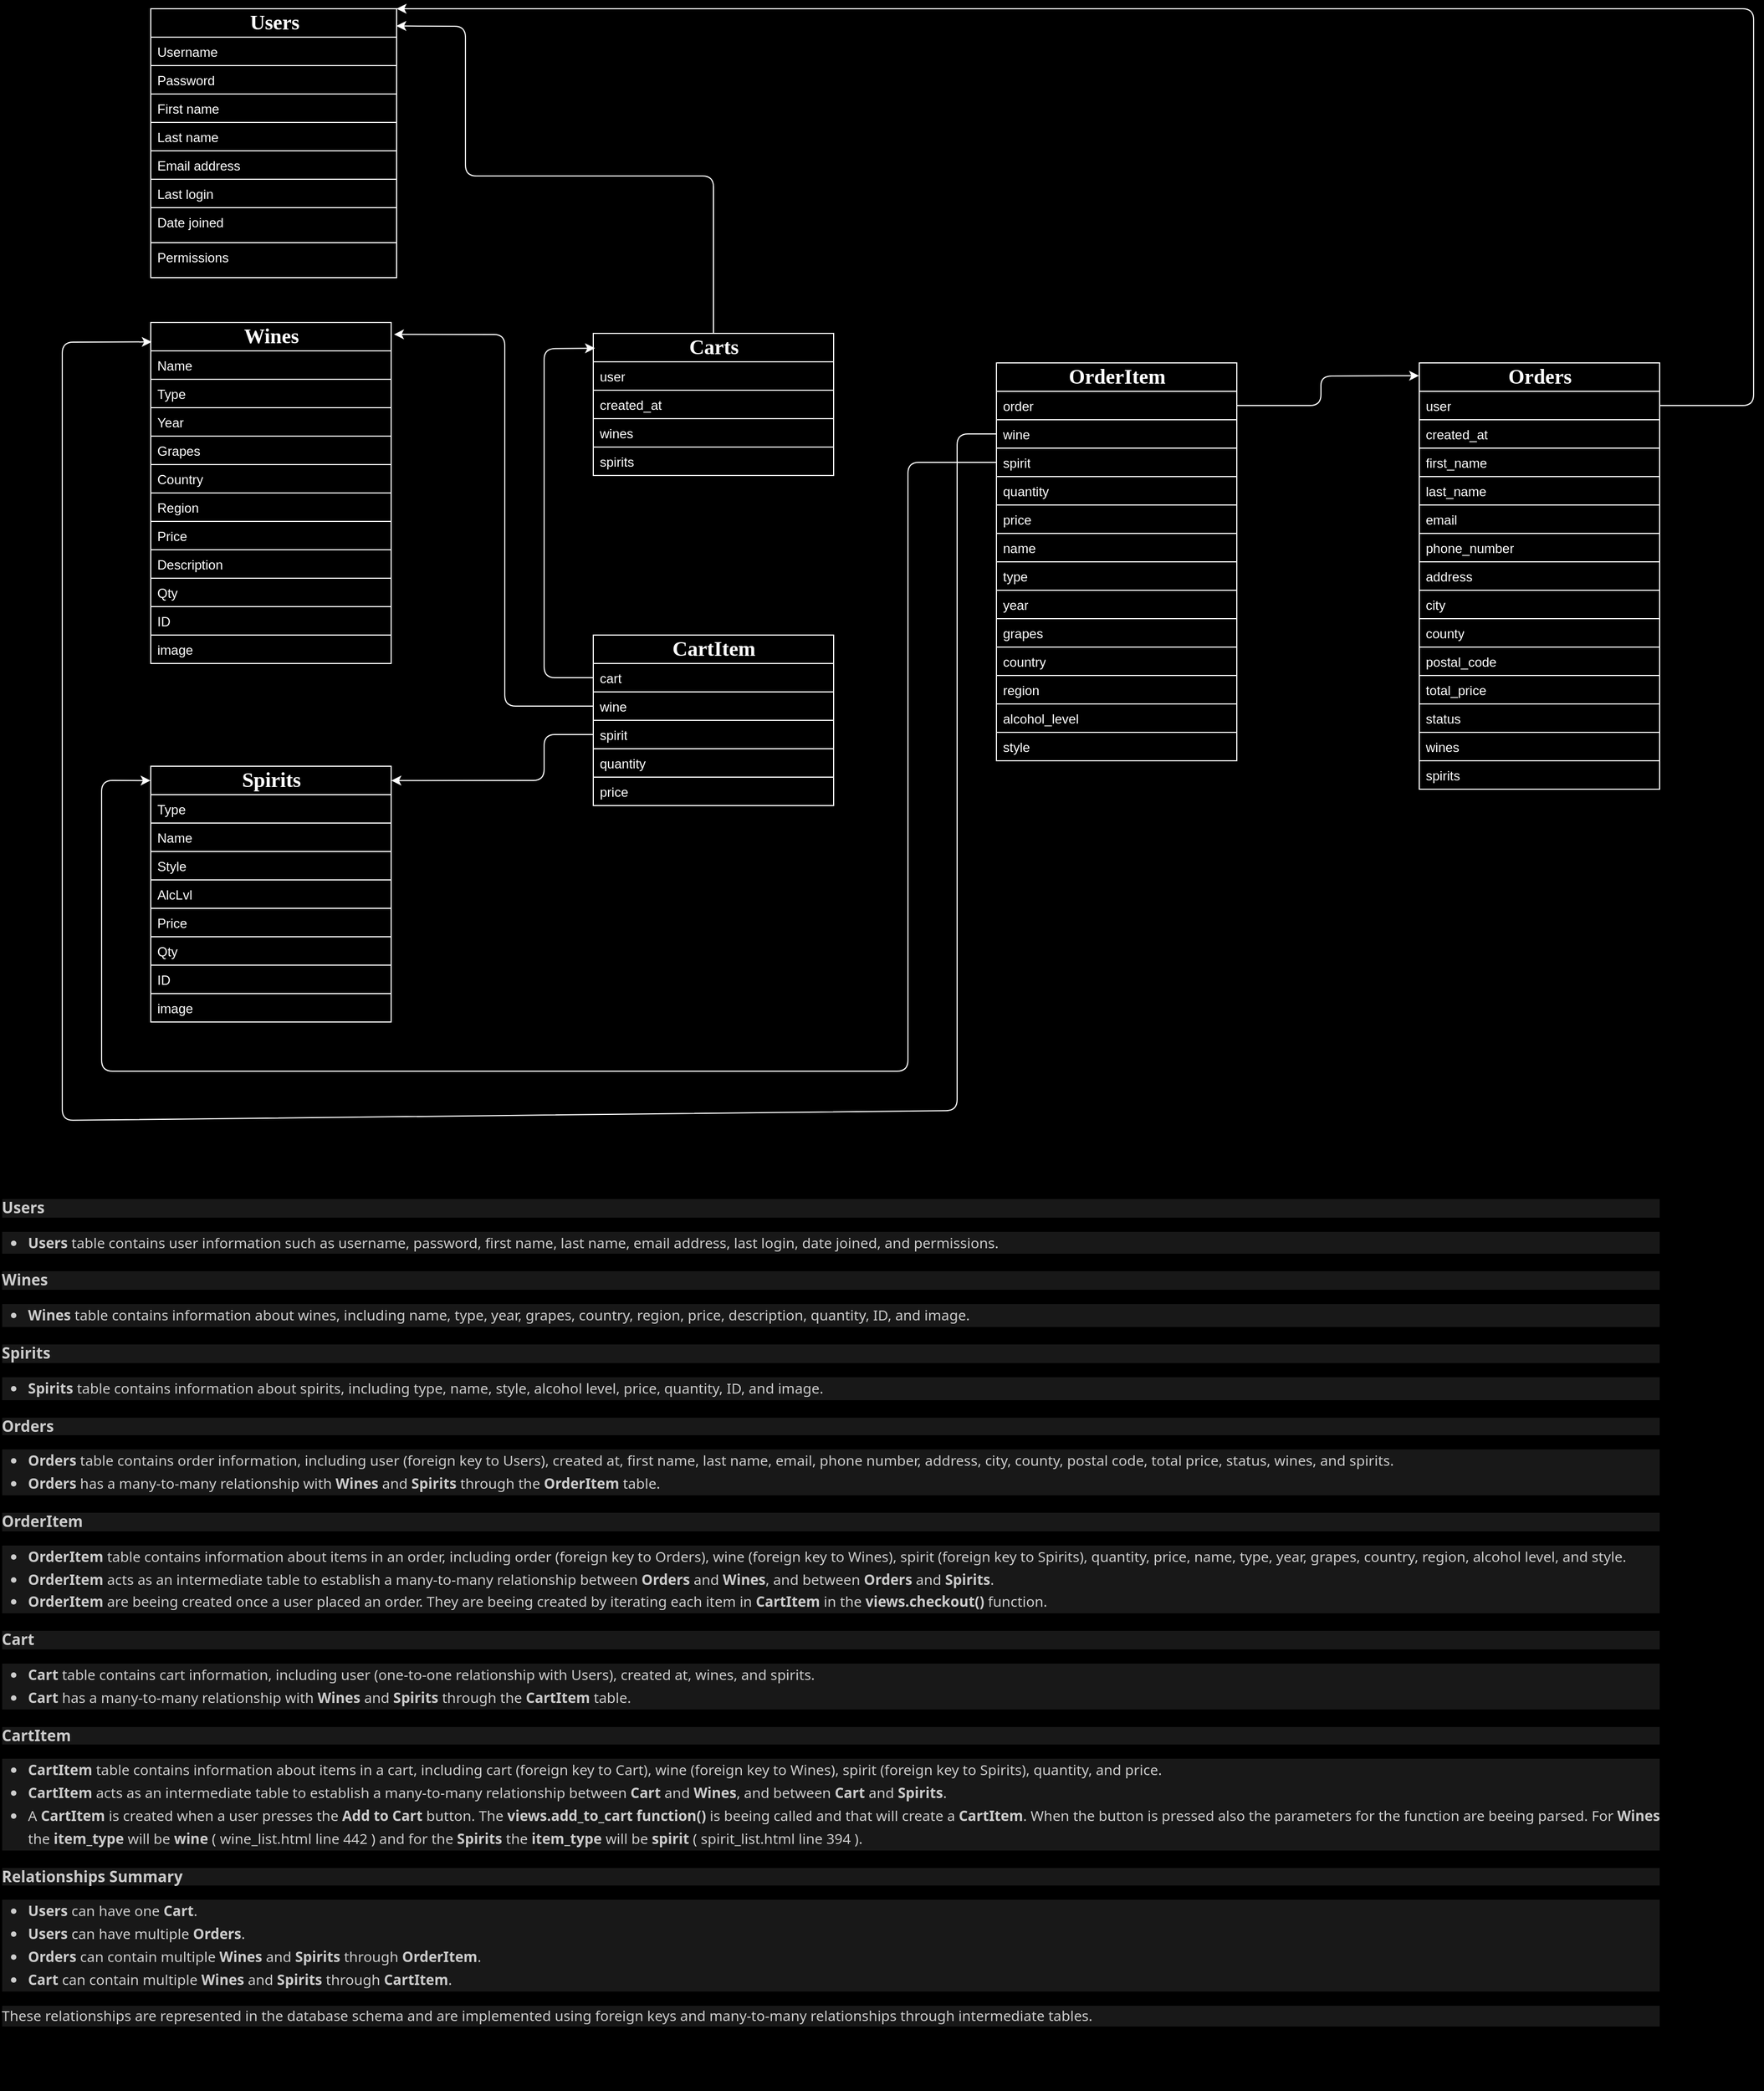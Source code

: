 <mxfile>
    <diagram id="Ud3OmAQ9vGdd_xStFBlP" name="Page-1">
        <mxGraphModel dx="2684" dy="4569" grid="1" gridSize="9" guides="1" tooltips="1" connect="1" arrows="1" fold="1" page="1" pageScale="1" pageWidth="2339" pageHeight="3300" background="#000000" math="0" shadow="0">
            <root>
                <mxCell id="0"/>
                <mxCell id="1" parent="0"/>
                <mxCell id="139" value="Users" style="swimlane;fontStyle=1;childLayout=stackLayout;horizontal=1;startSize=26;fillColor=none;horizontalStack=0;resizeParent=1;resizeParentMax=0;resizeLast=0;collapsible=1;marginBottom=0;html=1;rounded=0;shadow=0;glass=0;swimlaneLine=1;strokeColor=#FFFFFF;fontSize=19;verticalAlign=middle;fontFamily=Times New Roman;fontColor=#FFFFFF;labelBackgroundColor=none;labelBorderColor=none;" parent="1" vertex="1">
                    <mxGeometry x="117" y="-3204" width="225" height="246" as="geometry"/>
                </mxCell>
                <mxCell id="140" value="Username&lt;br&gt;" style="text;strokeColor=#FFFFFF;fillColor=none;align=left;verticalAlign=top;spacingLeft=4;spacingRight=4;overflow=hidden;rotatable=0;points=[[0,0.5],[1,0.5]];portConstraint=eastwest;whiteSpace=wrap;html=1;fontColor=#FFFFFF;" parent="139" vertex="1">
                    <mxGeometry y="26" width="225" height="26" as="geometry"/>
                </mxCell>
                <mxCell id="143" value="Password&lt;br&gt;" style="text;strokeColor=#FFFFFF;fillColor=none;align=left;verticalAlign=top;spacingLeft=4;spacingRight=4;overflow=hidden;rotatable=0;points=[[0,0.5],[1,0.5]];portConstraint=eastwest;whiteSpace=wrap;html=1;fontColor=#FFFFFF;" parent="139" vertex="1">
                    <mxGeometry y="52" width="225" height="26" as="geometry"/>
                </mxCell>
                <mxCell id="141" value="First name" style="text;strokeColor=#FFFFFF;fillColor=none;align=left;verticalAlign=top;spacingLeft=4;spacingRight=4;overflow=hidden;rotatable=0;points=[[0,0.5],[1,0.5]];portConstraint=eastwest;whiteSpace=wrap;html=1;fontColor=#FFFFFF;" parent="139" vertex="1">
                    <mxGeometry y="78" width="225" height="26" as="geometry"/>
                </mxCell>
                <mxCell id="179" value="Last name&lt;br&gt;" style="text;strokeColor=#FFFFFF;fillColor=none;align=left;verticalAlign=top;spacingLeft=4;spacingRight=4;overflow=hidden;rotatable=0;points=[[0,0.5],[1,0.5]];portConstraint=eastwest;whiteSpace=wrap;html=1;fontColor=#FFFFFF;" parent="139" vertex="1">
                    <mxGeometry y="104" width="225" height="26" as="geometry"/>
                </mxCell>
                <mxCell id="180" value="Email address" style="text;strokeColor=#FFFFFF;fillColor=none;align=left;verticalAlign=top;spacingLeft=4;spacingRight=4;overflow=hidden;rotatable=0;points=[[0,0.5],[1,0.5]];portConstraint=eastwest;whiteSpace=wrap;html=1;fontColor=#FFFFFF;" parent="139" vertex="1">
                    <mxGeometry y="130" width="225" height="26" as="geometry"/>
                </mxCell>
                <mxCell id="178" value="Last login" style="text;strokeColor=#FFFFFF;fillColor=none;align=left;verticalAlign=top;spacingLeft=4;spacingRight=4;overflow=hidden;rotatable=0;points=[[0,0.5],[1,0.5]];portConstraint=eastwest;whiteSpace=wrap;html=1;fontColor=#FFFFFF;" parent="139" vertex="1">
                    <mxGeometry y="156" width="225" height="26" as="geometry"/>
                </mxCell>
                <mxCell id="142" value="Date joined" style="text;strokeColor=#FFFFFF;fillColor=none;align=left;verticalAlign=top;spacingLeft=4;spacingRight=4;overflow=hidden;rotatable=0;points=[[0,0.5],[1,0.5]];portConstraint=eastwest;whiteSpace=wrap;html=1;fontColor=#FFFFFF;" parent="139" vertex="1">
                    <mxGeometry y="182" width="225" height="32" as="geometry"/>
                </mxCell>
                <mxCell id="182" value="Permissions" style="text;strokeColor=#FFFFFF;fillColor=none;align=left;verticalAlign=top;spacingLeft=4;spacingRight=4;overflow=hidden;rotatable=0;points=[[0,0.5],[1,0.5]];portConstraint=eastwest;whiteSpace=wrap;html=1;fontColor=#FFFFFF;" parent="139" vertex="1">
                    <mxGeometry y="214" width="225" height="32" as="geometry"/>
                </mxCell>
                <mxCell id="144" value="Wines" style="swimlane;fontStyle=1;childLayout=stackLayout;horizontal=1;startSize=26;fillColor=none;horizontalStack=0;resizeParent=1;resizeParentMax=0;resizeLast=0;collapsible=1;marginBottom=0;html=1;rounded=0;shadow=0;glass=0;swimlaneLine=1;strokeColor=#FFFFFF;fontSize=19;verticalAlign=middle;fontFamily=Times New Roman;fontColor=#FFFFFF;labelBackgroundColor=none;labelBorderColor=none;" parent="1" vertex="1">
                    <mxGeometry x="117" y="-2917" width="220" height="312" as="geometry">
                        <mxRectangle x="130" y="-2943" width="90" height="36" as="alternateBounds"/>
                    </mxGeometry>
                </mxCell>
                <mxCell id="145" value="Name" style="text;strokeColor=#FFFFFF;fillColor=none;align=left;verticalAlign=top;spacingLeft=4;spacingRight=4;overflow=hidden;rotatable=0;points=[[0,0.5],[1,0.5]];portConstraint=eastwest;whiteSpace=wrap;html=1;fontColor=#FFFFFF;" parent="144" vertex="1">
                    <mxGeometry y="26" width="220" height="26" as="geometry"/>
                </mxCell>
                <mxCell id="146" value="Type" style="text;strokeColor=#FFFFFF;fillColor=none;align=left;verticalAlign=top;spacingLeft=4;spacingRight=4;overflow=hidden;rotatable=0;points=[[0,0.5],[1,0.5]];portConstraint=eastwest;whiteSpace=wrap;html=1;fontColor=#FFFFFF;" parent="144" vertex="1">
                    <mxGeometry y="52" width="220" height="26" as="geometry"/>
                </mxCell>
                <mxCell id="147" value="Year" style="text;strokeColor=#FFFFFF;fillColor=none;align=left;verticalAlign=top;spacingLeft=4;spacingRight=4;overflow=hidden;rotatable=0;points=[[0,0.5],[1,0.5]];portConstraint=eastwest;whiteSpace=wrap;html=1;fontColor=#FFFFFF;" parent="144" vertex="1">
                    <mxGeometry y="78" width="220" height="26" as="geometry"/>
                </mxCell>
                <mxCell id="148" value="Grapes" style="text;strokeColor=#FFFFFF;fillColor=none;align=left;verticalAlign=top;spacingLeft=4;spacingRight=4;overflow=hidden;rotatable=0;points=[[0,0.5],[1,0.5]];portConstraint=eastwest;whiteSpace=wrap;html=1;fontColor=#FFFFFF;" parent="144" vertex="1">
                    <mxGeometry y="104" width="220" height="26" as="geometry"/>
                </mxCell>
                <mxCell id="183" value="Country" style="text;strokeColor=#FFFFFF;fillColor=none;align=left;verticalAlign=top;spacingLeft=4;spacingRight=4;overflow=hidden;rotatable=0;points=[[0,0.5],[1,0.5]];portConstraint=eastwest;whiteSpace=wrap;html=1;fontColor=#FFFFFF;" parent="144" vertex="1">
                    <mxGeometry y="130" width="220" height="26" as="geometry"/>
                </mxCell>
                <mxCell id="184" value="Region" style="text;strokeColor=#FFFFFF;fillColor=none;align=left;verticalAlign=top;spacingLeft=4;spacingRight=4;overflow=hidden;rotatable=0;points=[[0,0.5],[1,0.5]];portConstraint=eastwest;whiteSpace=wrap;html=1;fontColor=#FFFFFF;" parent="144" vertex="1">
                    <mxGeometry y="156" width="220" height="26" as="geometry"/>
                </mxCell>
                <mxCell id="185" value="Price" style="text;strokeColor=#FFFFFF;fillColor=none;align=left;verticalAlign=top;spacingLeft=4;spacingRight=4;overflow=hidden;rotatable=0;points=[[0,0.5],[1,0.5]];portConstraint=eastwest;whiteSpace=wrap;html=1;fontColor=#FFFFFF;" parent="144" vertex="1">
                    <mxGeometry y="182" width="220" height="26" as="geometry"/>
                </mxCell>
                <mxCell id="186" value="Description" style="text;strokeColor=#FFFFFF;fillColor=none;align=left;verticalAlign=top;spacingLeft=4;spacingRight=4;overflow=hidden;rotatable=0;points=[[0,0.5],[1,0.5]];portConstraint=eastwest;whiteSpace=wrap;html=1;fontColor=#FFFFFF;" parent="144" vertex="1">
                    <mxGeometry y="208" width="220" height="26" as="geometry"/>
                </mxCell>
                <mxCell id="187" value="Qty" style="text;strokeColor=#FFFFFF;fillColor=none;align=left;verticalAlign=top;spacingLeft=4;spacingRight=4;overflow=hidden;rotatable=0;points=[[0,0.5],[1,0.5]];portConstraint=eastwest;whiteSpace=wrap;html=1;fontColor=#FFFFFF;" parent="144" vertex="1">
                    <mxGeometry y="234" width="220" height="26" as="geometry"/>
                </mxCell>
                <mxCell id="188" value="ID" style="text;strokeColor=#FFFFFF;fillColor=none;align=left;verticalAlign=top;spacingLeft=4;spacingRight=4;overflow=hidden;rotatable=0;points=[[0,0.5],[1,0.5]];portConstraint=eastwest;whiteSpace=wrap;html=1;fontColor=#FFFFFF;" parent="144" vertex="1">
                    <mxGeometry y="260" width="220" height="26" as="geometry"/>
                </mxCell>
                <mxCell id="189" value="image" style="text;strokeColor=#FFFFFF;fillColor=none;align=left;verticalAlign=top;spacingLeft=4;spacingRight=4;overflow=hidden;rotatable=0;points=[[0,0.5],[1,0.5]];portConstraint=eastwest;whiteSpace=wrap;html=1;fontColor=#FFFFFF;" parent="144" vertex="1">
                    <mxGeometry y="286" width="220" height="26" as="geometry"/>
                </mxCell>
                <mxCell id="149" value="Spirits" style="swimlane;fontStyle=1;childLayout=stackLayout;horizontal=1;startSize=26;fillColor=none;horizontalStack=0;resizeParent=1;resizeParentMax=0;resizeLast=0;collapsible=1;marginBottom=0;html=1;rounded=0;shadow=0;glass=0;swimlaneLine=1;strokeColor=#FFFFFF;fontSize=19;verticalAlign=middle;fontFamily=Times New Roman;fontColor=#FFFFFF;labelBackgroundColor=none;labelBorderColor=none;" parent="1" vertex="1">
                    <mxGeometry x="117" y="-2511" width="220" height="234" as="geometry"/>
                </mxCell>
                <mxCell id="150" value="Type" style="text;strokeColor=#FFFFFF;fillColor=none;align=left;verticalAlign=top;spacingLeft=4;spacingRight=4;overflow=hidden;rotatable=0;points=[[0,0.5],[1,0.5]];portConstraint=eastwest;whiteSpace=wrap;html=1;fontColor=#FFFFFF;" parent="149" vertex="1">
                    <mxGeometry y="26" width="220" height="26" as="geometry"/>
                </mxCell>
                <mxCell id="151" value="Name" style="text;strokeColor=#FFFFFF;fillColor=none;align=left;verticalAlign=top;spacingLeft=4;spacingRight=4;overflow=hidden;rotatable=0;points=[[0,0.5],[1,0.5]];portConstraint=eastwest;whiteSpace=wrap;html=1;fontColor=#FFFFFF;" parent="149" vertex="1">
                    <mxGeometry y="52" width="220" height="26" as="geometry"/>
                </mxCell>
                <mxCell id="152" value="Style" style="text;strokeColor=#FFFFFF;fillColor=none;align=left;verticalAlign=top;spacingLeft=4;spacingRight=4;overflow=hidden;rotatable=0;points=[[0,0.5],[1,0.5]];portConstraint=eastwest;whiteSpace=wrap;html=1;fontColor=#FFFFFF;" parent="149" vertex="1">
                    <mxGeometry y="78" width="220" height="26" as="geometry"/>
                </mxCell>
                <mxCell id="153" value="AlcLvl" style="text;strokeColor=#FFFFFF;fillColor=none;align=left;verticalAlign=top;spacingLeft=4;spacingRight=4;overflow=hidden;rotatable=0;points=[[0,0.5],[1,0.5]];portConstraint=eastwest;whiteSpace=wrap;html=1;fontColor=#FFFFFF;" parent="149" vertex="1">
                    <mxGeometry y="104" width="220" height="26" as="geometry"/>
                </mxCell>
                <mxCell id="190" value="Price" style="text;strokeColor=#FFFFFF;fillColor=none;align=left;verticalAlign=top;spacingLeft=4;spacingRight=4;overflow=hidden;rotatable=0;points=[[0,0.5],[1,0.5]];portConstraint=eastwest;whiteSpace=wrap;html=1;fontColor=#FFFFFF;" parent="149" vertex="1">
                    <mxGeometry y="130" width="220" height="26" as="geometry"/>
                </mxCell>
                <mxCell id="191" value="Qty" style="text;strokeColor=#FFFFFF;fillColor=none;align=left;verticalAlign=top;spacingLeft=4;spacingRight=4;overflow=hidden;rotatable=0;points=[[0,0.5],[1,0.5]];portConstraint=eastwest;whiteSpace=wrap;html=1;fontColor=#FFFFFF;" parent="149" vertex="1">
                    <mxGeometry y="156" width="220" height="26" as="geometry"/>
                </mxCell>
                <mxCell id="192" value="ID" style="text;strokeColor=#FFFFFF;fillColor=none;align=left;verticalAlign=top;spacingLeft=4;spacingRight=4;overflow=hidden;rotatable=0;points=[[0,0.5],[1,0.5]];portConstraint=eastwest;whiteSpace=wrap;html=1;fontColor=#FFFFFF;" parent="149" vertex="1">
                    <mxGeometry y="182" width="220" height="26" as="geometry"/>
                </mxCell>
                <mxCell id="195" value="image&lt;br&gt;" style="text;strokeColor=#FFFFFF;fillColor=none;align=left;verticalAlign=top;spacingLeft=4;spacingRight=4;overflow=hidden;rotatable=0;points=[[0,0.5],[1,0.5]];portConstraint=eastwest;whiteSpace=wrap;html=1;fontColor=#FFFFFF;" parent="149" vertex="1">
                    <mxGeometry y="208" width="220" height="26" as="geometry"/>
                </mxCell>
                <mxCell id="154" value="OrderItem" style="swimlane;fontStyle=1;childLayout=stackLayout;horizontal=1;startSize=26;fillColor=none;horizontalStack=0;resizeParent=1;resizeParentMax=0;resizeLast=0;collapsible=1;marginBottom=0;html=1;rounded=0;shadow=0;glass=0;swimlaneLine=1;strokeColor=#FFFFFF;fontSize=19;verticalAlign=middle;fontFamily=Times New Roman;fontColor=#FFFFFF;labelBackgroundColor=none;labelBorderColor=none;" parent="1" vertex="1">
                    <mxGeometry x="891" y="-2880" width="220" height="364" as="geometry"/>
                </mxCell>
                <mxCell id="155" value="order" style="text;strokeColor=#FFFFFF;fillColor=none;align=left;verticalAlign=top;spacingLeft=4;spacingRight=4;overflow=hidden;rotatable=0;points=[[0,0.5],[1,0.5]];portConstraint=eastwest;whiteSpace=wrap;html=1;fontColor=#FFFFFF;" parent="154" vertex="1">
                    <mxGeometry y="26" width="220" height="26" as="geometry"/>
                </mxCell>
                <mxCell id="156" value="wine&lt;br&gt;" style="text;strokeColor=#FFFFFF;fillColor=none;align=left;verticalAlign=top;spacingLeft=4;spacingRight=4;overflow=hidden;rotatable=0;points=[[0,0.5],[1,0.5]];portConstraint=eastwest;whiteSpace=wrap;html=1;fontColor=#FFFFFF;" parent="154" vertex="1">
                    <mxGeometry y="52" width="220" height="26" as="geometry"/>
                </mxCell>
                <mxCell id="157" value="spirit" style="text;strokeColor=#FFFFFF;fillColor=none;align=left;verticalAlign=top;spacingLeft=4;spacingRight=4;overflow=hidden;rotatable=0;points=[[0,0.5],[1,0.5]];portConstraint=eastwest;whiteSpace=wrap;html=1;fontColor=#FFFFFF;" parent="154" vertex="1">
                    <mxGeometry y="78" width="220" height="26" as="geometry"/>
                </mxCell>
                <mxCell id="158" value="quantity&lt;br&gt;" style="text;strokeColor=#FFFFFF;fillColor=none;align=left;verticalAlign=top;spacingLeft=4;spacingRight=4;overflow=hidden;rotatable=0;points=[[0,0.5],[1,0.5]];portConstraint=eastwest;whiteSpace=wrap;html=1;fontColor=#FFFFFF;" parent="154" vertex="1">
                    <mxGeometry y="104" width="220" height="26" as="geometry"/>
                </mxCell>
                <mxCell id="197" value="price" style="text;strokeColor=#FFFFFF;fillColor=none;align=left;verticalAlign=top;spacingLeft=4;spacingRight=4;overflow=hidden;rotatable=0;points=[[0,0.5],[1,0.5]];portConstraint=eastwest;whiteSpace=wrap;html=1;fontColor=#FFFFFF;" parent="154" vertex="1">
                    <mxGeometry y="130" width="220" height="26" as="geometry"/>
                </mxCell>
                <mxCell id="198" value="name" style="text;strokeColor=#FFFFFF;fillColor=none;align=left;verticalAlign=top;spacingLeft=4;spacingRight=4;overflow=hidden;rotatable=0;points=[[0,0.5],[1,0.5]];portConstraint=eastwest;whiteSpace=wrap;html=1;fontColor=#FFFFFF;" parent="154" vertex="1">
                    <mxGeometry y="156" width="220" height="26" as="geometry"/>
                </mxCell>
                <mxCell id="199" value="type" style="text;strokeColor=#FFFFFF;fillColor=none;align=left;verticalAlign=top;spacingLeft=4;spacingRight=4;overflow=hidden;rotatable=0;points=[[0,0.5],[1,0.5]];portConstraint=eastwest;whiteSpace=wrap;html=1;fontColor=#FFFFFF;" parent="154" vertex="1">
                    <mxGeometry y="182" width="220" height="26" as="geometry"/>
                </mxCell>
                <mxCell id="200" value="year" style="text;strokeColor=#FFFFFF;fillColor=none;align=left;verticalAlign=top;spacingLeft=4;spacingRight=4;overflow=hidden;rotatable=0;points=[[0,0.5],[1,0.5]];portConstraint=eastwest;whiteSpace=wrap;html=1;fontColor=#FFFFFF;" parent="154" vertex="1">
                    <mxGeometry y="208" width="220" height="26" as="geometry"/>
                </mxCell>
                <mxCell id="201" value="grapes&lt;br&gt;" style="text;strokeColor=#FFFFFF;fillColor=none;align=left;verticalAlign=top;spacingLeft=4;spacingRight=4;overflow=hidden;rotatable=0;points=[[0,0.5],[1,0.5]];portConstraint=eastwest;whiteSpace=wrap;html=1;fontColor=#FFFFFF;" parent="154" vertex="1">
                    <mxGeometry y="234" width="220" height="26" as="geometry"/>
                </mxCell>
                <mxCell id="202" value="country&lt;br&gt;" style="text;strokeColor=#FFFFFF;fillColor=none;align=left;verticalAlign=top;spacingLeft=4;spacingRight=4;overflow=hidden;rotatable=0;points=[[0,0.5],[1,0.5]];portConstraint=eastwest;whiteSpace=wrap;html=1;fontColor=#FFFFFF;" parent="154" vertex="1">
                    <mxGeometry y="260" width="220" height="26" as="geometry"/>
                </mxCell>
                <mxCell id="203" value="region" style="text;strokeColor=#FFFFFF;fillColor=none;align=left;verticalAlign=top;spacingLeft=4;spacingRight=4;overflow=hidden;rotatable=0;points=[[0,0.5],[1,0.5]];portConstraint=eastwest;whiteSpace=wrap;html=1;fontColor=#FFFFFF;" parent="154" vertex="1">
                    <mxGeometry y="286" width="220" height="26" as="geometry"/>
                </mxCell>
                <mxCell id="204" value="alcohol_level" style="text;strokeColor=#FFFFFF;fillColor=none;align=left;verticalAlign=top;spacingLeft=4;spacingRight=4;overflow=hidden;rotatable=0;points=[[0,0.5],[1,0.5]];portConstraint=eastwest;whiteSpace=wrap;html=1;fontColor=#FFFFFF;" parent="154" vertex="1">
                    <mxGeometry y="312" width="220" height="26" as="geometry"/>
                </mxCell>
                <mxCell id="208" value="style" style="text;strokeColor=#FFFFFF;fillColor=none;align=left;verticalAlign=top;spacingLeft=4;spacingRight=4;overflow=hidden;rotatable=0;points=[[0,0.5],[1,0.5]];portConstraint=eastwest;whiteSpace=wrap;html=1;fontColor=#FFFFFF;" parent="154" vertex="1">
                    <mxGeometry y="338" width="220" height="26" as="geometry"/>
                </mxCell>
                <mxCell id="159" value="CartItem" style="swimlane;fontStyle=1;childLayout=stackLayout;horizontal=1;startSize=26;fillColor=none;horizontalStack=0;resizeParent=1;resizeParentMax=0;resizeLast=0;collapsible=1;marginBottom=0;html=1;rounded=0;shadow=0;glass=0;swimlaneLine=1;strokeColor=#FFFFFF;fontSize=19;verticalAlign=middle;fontFamily=Times New Roman;fontColor=#FFFFFF;labelBackgroundColor=none;labelBorderColor=none;" parent="1" vertex="1">
                    <mxGeometry x="522" y="-2631" width="220" height="156" as="geometry"/>
                </mxCell>
                <mxCell id="160" value="cart" style="text;strokeColor=#FFFFFF;fillColor=none;align=left;verticalAlign=top;spacingLeft=4;spacingRight=4;overflow=hidden;rotatable=0;points=[[0,0.5],[1,0.5]];portConstraint=eastwest;whiteSpace=wrap;html=1;fontColor=#FFFFFF;" parent="159" vertex="1">
                    <mxGeometry y="26" width="220" height="26" as="geometry"/>
                </mxCell>
                <mxCell id="161" value="wine" style="text;strokeColor=#FFFFFF;fillColor=none;align=left;verticalAlign=top;spacingLeft=4;spacingRight=4;overflow=hidden;rotatable=0;points=[[0,0.5],[1,0.5]];portConstraint=eastwest;whiteSpace=wrap;html=1;fontColor=#FFFFFF;" parent="159" vertex="1">
                    <mxGeometry y="52" width="220" height="26" as="geometry"/>
                </mxCell>
                <mxCell id="162" value="spirit" style="text;strokeColor=#FFFFFF;fillColor=none;align=left;verticalAlign=top;spacingLeft=4;spacingRight=4;overflow=hidden;rotatable=0;points=[[0,0.5],[1,0.5]];portConstraint=eastwest;whiteSpace=wrap;html=1;fontColor=#FFFFFF;" parent="159" vertex="1">
                    <mxGeometry y="78" width="220" height="26" as="geometry"/>
                </mxCell>
                <mxCell id="163" value="quantity&lt;br&gt;" style="text;strokeColor=#FFFFFF;fillColor=none;align=left;verticalAlign=top;spacingLeft=4;spacingRight=4;overflow=hidden;rotatable=0;points=[[0,0.5],[1,0.5]];portConstraint=eastwest;whiteSpace=wrap;html=1;fontColor=#FFFFFF;" parent="159" vertex="1">
                    <mxGeometry y="104" width="220" height="26" as="geometry"/>
                </mxCell>
                <mxCell id="196" value="price" style="text;strokeColor=#FFFFFF;fillColor=none;align=left;verticalAlign=top;spacingLeft=4;spacingRight=4;overflow=hidden;rotatable=0;points=[[0,0.5],[1,0.5]];portConstraint=eastwest;whiteSpace=wrap;html=1;fontColor=#FFFFFF;" parent="159" vertex="1">
                    <mxGeometry y="130" width="220" height="26" as="geometry"/>
                </mxCell>
                <mxCell id="225" style="edgeStyle=none;html=1;exitX=0.5;exitY=0;exitDx=0;exitDy=0;entryX=0.999;entryY=0.064;entryDx=0;entryDy=0;fontFamily=Times New Roman;fontSize=19;fontColor=#FFFFFF;entryPerimeter=0;fillColor=#FFFFFF;strokeColor=#FFFFFF;" parent="1" source="167" target="139" edge="1">
                    <mxGeometry relative="1" as="geometry">
                        <Array as="points">
                            <mxPoint x="632" y="-3051"/>
                            <mxPoint x="405" y="-3051"/>
                            <mxPoint x="405" y="-3188"/>
                        </Array>
                    </mxGeometry>
                </mxCell>
                <mxCell id="167" value="Carts" style="swimlane;fontStyle=1;childLayout=stackLayout;horizontal=1;startSize=26;fillColor=none;horizontalStack=0;resizeParent=1;resizeParentMax=0;resizeLast=0;collapsible=1;marginBottom=0;html=1;rounded=0;shadow=0;glass=0;swimlaneLine=1;strokeColor=#FFFFFF;fontSize=19;verticalAlign=middle;fontFamily=Times New Roman;fontColor=#FFFFFF;labelBackgroundColor=none;labelBorderColor=none;" parent="1" vertex="1">
                    <mxGeometry x="522" y="-2907" width="220" height="130" as="geometry">
                        <mxRectangle x="522" y="-2907" width="81" height="36" as="alternateBounds"/>
                    </mxGeometry>
                </mxCell>
                <mxCell id="168" value="user" style="text;strokeColor=#FFFFFF;fillColor=none;align=left;verticalAlign=top;spacingLeft=4;spacingRight=4;overflow=hidden;rotatable=0;points=[[0,0.5],[1,0.5]];portConstraint=eastwest;whiteSpace=wrap;html=1;fontColor=#FFFFFF;" parent="167" vertex="1">
                    <mxGeometry y="26" width="220" height="26" as="geometry"/>
                </mxCell>
                <mxCell id="169" value="created_at" style="text;strokeColor=#FFFFFF;fillColor=none;align=left;verticalAlign=top;spacingLeft=4;spacingRight=4;overflow=hidden;rotatable=0;points=[[0,0.5],[1,0.5]];portConstraint=eastwest;whiteSpace=wrap;html=1;fontColor=#FFFFFF;" parent="167" vertex="1">
                    <mxGeometry y="52" width="220" height="26" as="geometry"/>
                </mxCell>
                <mxCell id="170" value="wines&lt;br&gt;" style="text;strokeColor=#FFFFFF;fillColor=none;align=left;verticalAlign=top;spacingLeft=4;spacingRight=4;overflow=hidden;rotatable=0;points=[[0,0.5],[1,0.5]];portConstraint=eastwest;whiteSpace=wrap;html=1;fontColor=#FFFFFF;" parent="167" vertex="1">
                    <mxGeometry y="78" width="220" height="26" as="geometry"/>
                </mxCell>
                <mxCell id="171" value="spirits&lt;br&gt;" style="text;strokeColor=#FFFFFF;fillColor=none;align=left;verticalAlign=top;spacingLeft=4;spacingRight=4;overflow=hidden;rotatable=0;points=[[0,0.5],[1,0.5]];portConstraint=eastwest;whiteSpace=wrap;html=1;fontColor=#FFFFFF;" parent="167" vertex="1">
                    <mxGeometry y="104" width="220" height="26" as="geometry"/>
                </mxCell>
                <mxCell id="172" value="Orders" style="swimlane;fontStyle=1;childLayout=stackLayout;horizontal=1;startSize=26;fillColor=none;horizontalStack=0;resizeParent=1;resizeParentMax=0;resizeLast=0;collapsible=1;marginBottom=0;html=1;rounded=0;shadow=0;glass=0;swimlaneLine=1;strokeColor=#FFFFFF;fontSize=19;verticalAlign=middle;fontFamily=Times New Roman;fontColor=#FFFFFF;labelBackgroundColor=none;labelBorderColor=none;" parent="1" vertex="1">
                    <mxGeometry x="1278" y="-2880" width="220" height="390" as="geometry"/>
                </mxCell>
                <mxCell id="173" value="user" style="text;strokeColor=#FFFFFF;fillColor=none;align=left;verticalAlign=top;spacingLeft=4;spacingRight=4;overflow=hidden;rotatable=0;points=[[0,0.5],[1,0.5]];portConstraint=eastwest;whiteSpace=wrap;html=1;fontColor=#FFFFFF;" parent="172" vertex="1">
                    <mxGeometry y="26" width="220" height="26" as="geometry"/>
                </mxCell>
                <mxCell id="174" value="created_at" style="text;strokeColor=#FFFFFF;fillColor=none;align=left;verticalAlign=top;spacingLeft=4;spacingRight=4;overflow=hidden;rotatable=0;points=[[0,0.5],[1,0.5]];portConstraint=eastwest;whiteSpace=wrap;html=1;fontColor=#FFFFFF;" parent="172" vertex="1">
                    <mxGeometry y="52" width="220" height="26" as="geometry"/>
                </mxCell>
                <mxCell id="175" value="first_name&lt;br&gt;" style="text;strokeColor=#FFFFFF;fillColor=none;align=left;verticalAlign=top;spacingLeft=4;spacingRight=4;overflow=hidden;rotatable=0;points=[[0,0.5],[1,0.5]];portConstraint=eastwest;whiteSpace=wrap;html=1;fontColor=#FFFFFF;" parent="172" vertex="1">
                    <mxGeometry y="78" width="220" height="26" as="geometry"/>
                </mxCell>
                <mxCell id="176" value="last_name&lt;br&gt;" style="text;strokeColor=#FFFFFF;fillColor=none;align=left;verticalAlign=top;spacingLeft=4;spacingRight=4;overflow=hidden;rotatable=0;points=[[0,0.5],[1,0.5]];portConstraint=eastwest;whiteSpace=wrap;html=1;fontColor=#FFFFFF;" parent="172" vertex="1">
                    <mxGeometry y="104" width="220" height="26" as="geometry"/>
                </mxCell>
                <mxCell id="209" value="email" style="text;strokeColor=#FFFFFF;fillColor=none;align=left;verticalAlign=top;spacingLeft=4;spacingRight=4;overflow=hidden;rotatable=0;points=[[0,0.5],[1,0.5]];portConstraint=eastwest;whiteSpace=wrap;html=1;fontColor=#FFFFFF;" parent="172" vertex="1">
                    <mxGeometry y="130" width="220" height="26" as="geometry"/>
                </mxCell>
                <mxCell id="210" value="phone_number&lt;br&gt;" style="text;strokeColor=#FFFFFF;fillColor=none;align=left;verticalAlign=top;spacingLeft=4;spacingRight=4;overflow=hidden;rotatable=0;points=[[0,0.5],[1,0.5]];portConstraint=eastwest;whiteSpace=wrap;html=1;fontColor=#FFFFFF;" parent="172" vertex="1">
                    <mxGeometry y="156" width="220" height="26" as="geometry"/>
                </mxCell>
                <mxCell id="211" value="address" style="text;strokeColor=#FFFFFF;fillColor=none;align=left;verticalAlign=top;spacingLeft=4;spacingRight=4;overflow=hidden;rotatable=0;points=[[0,0.5],[1,0.5]];portConstraint=eastwest;whiteSpace=wrap;html=1;fontColor=#FFFFFF;" parent="172" vertex="1">
                    <mxGeometry y="182" width="220" height="26" as="geometry"/>
                </mxCell>
                <mxCell id="212" value="city" style="text;strokeColor=#FFFFFF;fillColor=none;align=left;verticalAlign=top;spacingLeft=4;spacingRight=4;overflow=hidden;rotatable=0;points=[[0,0.5],[1,0.5]];portConstraint=eastwest;whiteSpace=wrap;html=1;fontColor=#FFFFFF;" parent="172" vertex="1">
                    <mxGeometry y="208" width="220" height="26" as="geometry"/>
                </mxCell>
                <mxCell id="213" value="county" style="text;strokeColor=#FFFFFF;fillColor=none;align=left;verticalAlign=top;spacingLeft=4;spacingRight=4;overflow=hidden;rotatable=0;points=[[0,0.5],[1,0.5]];portConstraint=eastwest;whiteSpace=wrap;html=1;fontColor=#FFFFFF;" parent="172" vertex="1">
                    <mxGeometry y="234" width="220" height="26" as="geometry"/>
                </mxCell>
                <mxCell id="214" value="postal_code" style="text;strokeColor=#FFFFFF;fillColor=none;align=left;verticalAlign=top;spacingLeft=4;spacingRight=4;overflow=hidden;rotatable=0;points=[[0,0.5],[1,0.5]];portConstraint=eastwest;whiteSpace=wrap;html=1;fontColor=#FFFFFF;" parent="172" vertex="1">
                    <mxGeometry y="260" width="220" height="26" as="geometry"/>
                </mxCell>
                <mxCell id="215" value="total_price" style="text;strokeColor=#FFFFFF;fillColor=none;align=left;verticalAlign=top;spacingLeft=4;spacingRight=4;overflow=hidden;rotatable=0;points=[[0,0.5],[1,0.5]];portConstraint=eastwest;whiteSpace=wrap;html=1;fontColor=#FFFFFF;" parent="172" vertex="1">
                    <mxGeometry y="286" width="220" height="26" as="geometry"/>
                </mxCell>
                <mxCell id="216" value="status" style="text;strokeColor=#FFFFFF;fillColor=none;align=left;verticalAlign=top;spacingLeft=4;spacingRight=4;overflow=hidden;rotatable=0;points=[[0,0.5],[1,0.5]];portConstraint=eastwest;whiteSpace=wrap;html=1;fontColor=#FFFFFF;" parent="172" vertex="1">
                    <mxGeometry y="312" width="220" height="26" as="geometry"/>
                </mxCell>
                <mxCell id="217" value="wines" style="text;strokeColor=#FFFFFF;fillColor=none;align=left;verticalAlign=top;spacingLeft=4;spacingRight=4;overflow=hidden;rotatable=0;points=[[0,0.5],[1,0.5]];portConstraint=eastwest;whiteSpace=wrap;html=1;fontColor=#FFFFFF;" parent="172" vertex="1">
                    <mxGeometry y="338" width="220" height="26" as="geometry"/>
                </mxCell>
                <mxCell id="218" value="spirits" style="text;strokeColor=#FFFFFF;fillColor=none;align=left;verticalAlign=top;spacingLeft=4;spacingRight=4;overflow=hidden;rotatable=0;points=[[0,0.5],[1,0.5]];portConstraint=eastwest;whiteSpace=wrap;html=1;fontColor=#FFFFFF;" parent="172" vertex="1">
                    <mxGeometry y="364" width="220" height="26" as="geometry"/>
                </mxCell>
                <mxCell id="226" style="edgeStyle=none;html=1;exitX=0;exitY=0.5;exitDx=0;exitDy=0;entryX=1.012;entryY=0.035;entryDx=0;entryDy=0;entryPerimeter=0;fontFamily=Times New Roman;fontSize=19;fontColor=#FFFFFF;strokeColor=#FFFFFF;" parent="1" source="161" target="144" edge="1">
                    <mxGeometry relative="1" as="geometry">
                        <Array as="points">
                            <mxPoint x="441" y="-2566"/>
                            <mxPoint x="441" y="-2906"/>
                        </Array>
                    </mxGeometry>
                </mxCell>
                <mxCell id="227" style="edgeStyle=none;html=1;exitX=0;exitY=0.5;exitDx=0;exitDy=0;fontFamily=Times New Roman;fontSize=19;fontColor=#FFFFFF;entryX=1.001;entryY=0.056;entryDx=0;entryDy=0;entryPerimeter=0;strokeColor=#FFFFFF;" parent="1" source="162" target="149" edge="1">
                    <mxGeometry relative="1" as="geometry">
                        <mxPoint x="333" y="-2493" as="targetPoint"/>
                        <Array as="points">
                            <mxPoint x="477" y="-2540"/>
                            <mxPoint x="477" y="-2498"/>
                        </Array>
                    </mxGeometry>
                </mxCell>
                <mxCell id="229" style="edgeStyle=none;html=1;exitX=0;exitY=0.5;exitDx=0;exitDy=0;entryX=0.007;entryY=0.104;entryDx=0;entryDy=0;entryPerimeter=0;fontFamily=Times New Roman;fontSize=19;fontColor=#FFFFFF;strokeColor=#FFFFFF;" parent="1" source="160" target="167" edge="1">
                    <mxGeometry relative="1" as="geometry">
                        <Array as="points">
                            <mxPoint x="477" y="-2592"/>
                            <mxPoint x="477" y="-2893"/>
                        </Array>
                    </mxGeometry>
                </mxCell>
                <mxCell id="230" style="edgeStyle=none;html=1;exitX=1;exitY=0.5;exitDx=0;exitDy=0;entryX=-0.001;entryY=0.03;entryDx=0;entryDy=0;entryPerimeter=0;fontFamily=Times New Roman;fontSize=19;fontColor=#FFFFFF;strokeColor=#FFFFFF;" parent="1" source="155" target="172" edge="1">
                    <mxGeometry relative="1" as="geometry">
                        <Array as="points">
                            <mxPoint x="1188" y="-2841"/>
                            <mxPoint x="1188" y="-2868"/>
                        </Array>
                    </mxGeometry>
                </mxCell>
                <mxCell id="231" style="edgeStyle=none;html=1;exitX=1;exitY=0.5;exitDx=0;exitDy=0;entryX=1;entryY=0;entryDx=0;entryDy=0;fontFamily=Times New Roman;fontSize=19;fontColor=#FFFFFF;strokeColor=#FFFFFF;" parent="1" source="173" target="139" edge="1">
                    <mxGeometry relative="1" as="geometry">
                        <Array as="points">
                            <mxPoint x="1584" y="-2841"/>
                            <mxPoint x="1584" y="-3204"/>
                        </Array>
                    </mxGeometry>
                </mxCell>
                <mxCell id="232" style="edgeStyle=none;html=1;exitX=0;exitY=0.5;exitDx=0;exitDy=0;entryX=-0.001;entryY=0.056;entryDx=0;entryDy=0;entryPerimeter=0;fontFamily=Times New Roman;fontSize=19;fontColor=#FFFFFF;strokeColor=#FFFFFF;" parent="1" source="157" target="149" edge="1">
                    <mxGeometry relative="1" as="geometry">
                        <Array as="points">
                            <mxPoint x="810" y="-2789"/>
                            <mxPoint x="810" y="-2232"/>
                            <mxPoint x="72" y="-2232"/>
                            <mxPoint x="72" y="-2498"/>
                        </Array>
                    </mxGeometry>
                </mxCell>
                <mxCell id="233" style="edgeStyle=none;html=1;exitX=0;exitY=0.5;exitDx=0;exitDy=0;entryX=0.004;entryY=0.057;entryDx=0;entryDy=0;entryPerimeter=0;fontFamily=Times New Roman;fontSize=19;fontColor=#FFFFFF;strokeColor=#FFFFFF;" parent="1" source="156" target="144" edge="1">
                    <mxGeometry relative="1" as="geometry">
                        <Array as="points">
                            <mxPoint x="855" y="-2815"/>
                            <mxPoint x="855" y="-2196"/>
                            <mxPoint x="36" y="-2187"/>
                            <mxPoint x="36" y="-2899"/>
                        </Array>
                    </mxGeometry>
                </mxCell>
                <mxCell id="235" value="&lt;h3 style=&quot;font-size: 14px; margin: 16px 0px 8px; color: rgb(204, 204, 204); font-family: &amp;quot;Segoe WPC&amp;quot;, &amp;quot;Segoe UI&amp;quot;, sans-serif; text-align: start; background-color: rgb(24, 24, 24);&quot;&gt;Users&lt;/h3&gt;&lt;ul style=&quot;padding-inline-start: 24px; color: rgb(204, 204, 204); font-family: &amp;quot;Segoe WPC&amp;quot;, &amp;quot;Segoe UI&amp;quot;, sans-serif; font-size: 13px; text-align: start; background-color: rgb(24, 24, 24);&quot;&gt;&lt;li style=&quot;line-height: 1.3rem;&quot;&gt;&lt;strong&gt;Users&lt;/strong&gt;&amp;nbsp;table contains user information such as username, password, first name, last name, email address, last login, date joined, and permissions.&lt;/li&gt;&lt;/ul&gt;&lt;h3 style=&quot;font-size: 14px; margin: 16px 0px 8px; color: rgb(204, 204, 204); font-family: &amp;quot;Segoe WPC&amp;quot;, &amp;quot;Segoe UI&amp;quot;, sans-serif; text-align: start; background-color: rgb(24, 24, 24);&quot;&gt;Wines&lt;/h3&gt;&lt;ul style=&quot;padding-inline-start: 24px; color: rgb(204, 204, 204); font-family: &amp;quot;Segoe WPC&amp;quot;, &amp;quot;Segoe UI&amp;quot;, sans-serif; font-size: 13px; text-align: start; background-color: rgb(24, 24, 24);&quot;&gt;&lt;li style=&quot;line-height: 1.3rem;&quot;&gt;&lt;strong&gt;Wines&lt;/strong&gt;&amp;nbsp;table contains information about wines, including name, type, year, grapes, country, region, price, description, quantity, ID, and image.&lt;/li&gt;&lt;/ul&gt;&lt;h3 style=&quot;font-size: 14px; margin: 16px 0px 8px; color: rgb(204, 204, 204); font-family: &amp;quot;Segoe WPC&amp;quot;, &amp;quot;Segoe UI&amp;quot;, sans-serif; text-align: start; background-color: rgb(24, 24, 24);&quot;&gt;Spirits&lt;/h3&gt;&lt;ul style=&quot;padding-inline-start: 24px; color: rgb(204, 204, 204); font-family: &amp;quot;Segoe WPC&amp;quot;, &amp;quot;Segoe UI&amp;quot;, sans-serif; font-size: 13px; text-align: start; background-color: rgb(24, 24, 24);&quot;&gt;&lt;li style=&quot;line-height: 1.3rem;&quot;&gt;&lt;strong&gt;Spirits&lt;/strong&gt;&amp;nbsp;table contains information about spirits, including type, name, style, alcohol level, price, quantity, ID, and image.&lt;/li&gt;&lt;/ul&gt;&lt;h3 style=&quot;font-size: 14px; margin: 16px 0px 8px; color: rgb(204, 204, 204); font-family: &amp;quot;Segoe WPC&amp;quot;, &amp;quot;Segoe UI&amp;quot;, sans-serif; text-align: start; background-color: rgb(24, 24, 24);&quot;&gt;Orders&lt;/h3&gt;&lt;ul style=&quot;padding-inline-start: 24px; color: rgb(204, 204, 204); font-family: &amp;quot;Segoe WPC&amp;quot;, &amp;quot;Segoe UI&amp;quot;, sans-serif; font-size: 13px; text-align: start; background-color: rgb(24, 24, 24);&quot;&gt;&lt;li style=&quot;line-height: 1.3rem;&quot;&gt;&lt;strong&gt;Orders&lt;/strong&gt;&amp;nbsp;table contains order information, including user (foreign key to Users), created at, first name, last name, email, phone number, address, city, county, postal code, total price, status, wines, and spirits.&lt;/li&gt;&lt;li style=&quot;line-height: 1.3rem;&quot;&gt;&lt;strong&gt;Orders&lt;/strong&gt;&amp;nbsp;has a many-to-many relationship with&amp;nbsp;&lt;strong&gt;Wines&lt;/strong&gt;&amp;nbsp;and&amp;nbsp;&lt;strong&gt;Spirits&lt;/strong&gt;&amp;nbsp;through the&amp;nbsp;&lt;strong&gt;OrderItem&lt;/strong&gt;&amp;nbsp;table.&lt;/li&gt;&lt;/ul&gt;&lt;h3 style=&quot;font-size: 14px; margin: 16px 0px 8px; color: rgb(204, 204, 204); font-family: &amp;quot;Segoe WPC&amp;quot;, &amp;quot;Segoe UI&amp;quot;, sans-serif; text-align: start; background-color: rgb(24, 24, 24);&quot;&gt;OrderItem&lt;/h3&gt;&lt;ul style=&quot;padding-inline-start: 24px; color: rgb(204, 204, 204); font-family: &amp;quot;Segoe WPC&amp;quot;, &amp;quot;Segoe UI&amp;quot;, sans-serif; font-size: 13px; text-align: start; background-color: rgb(24, 24, 24);&quot;&gt;&lt;li style=&quot;line-height: 1.3rem;&quot;&gt;&lt;strong&gt;OrderItem&lt;/strong&gt;&amp;nbsp;table contains information about items in an order, including order (foreign key to Orders), wine (foreign key to Wines), spirit (foreign key to Spirits), quantity, price, name, type, year, grapes, country, region, alcohol level, and style.&lt;/li&gt;&lt;li style=&quot;line-height: 1.3rem;&quot;&gt;&lt;strong&gt;OrderItem&lt;/strong&gt;&amp;nbsp;acts as an intermediate table to establish a many-to-many relationship between&amp;nbsp;&lt;strong&gt;Orders&lt;/strong&gt;&amp;nbsp;and&amp;nbsp;&lt;strong&gt;Wines&lt;/strong&gt;, and between&amp;nbsp;&lt;strong&gt;Orders&lt;/strong&gt;&amp;nbsp;and&amp;nbsp;&lt;strong&gt;Spirits&lt;/strong&gt;.&lt;/li&gt;&lt;li style=&quot;line-height: 1.3rem;&quot;&gt;&lt;strong&gt;OrderItem&lt;/strong&gt;&amp;nbsp;are beeing created once a user placed an order. They are beeing created by iterating each item in&amp;nbsp;&lt;strong&gt;CartItem&lt;/strong&gt;&amp;nbsp;in the &lt;b&gt;views.checkout() &lt;/b&gt;function.&lt;br&gt;&lt;/li&gt;&lt;/ul&gt;&lt;h3 style=&quot;font-size: 14px; margin: 16px 0px 8px; color: rgb(204, 204, 204); font-family: &amp;quot;Segoe WPC&amp;quot;, &amp;quot;Segoe UI&amp;quot;, sans-serif; text-align: start; background-color: rgb(24, 24, 24);&quot;&gt;Cart&lt;/h3&gt;&lt;ul style=&quot;padding-inline-start: 24px; color: rgb(204, 204, 204); font-family: &amp;quot;Segoe WPC&amp;quot;, &amp;quot;Segoe UI&amp;quot;, sans-serif; font-size: 13px; text-align: start; background-color: rgb(24, 24, 24);&quot;&gt;&lt;li style=&quot;line-height: 1.3rem;&quot;&gt;&lt;strong&gt;Cart&lt;/strong&gt;&amp;nbsp;table contains cart information, including user (one-to-one relationship with Users), created at, wines, and spirits.&lt;/li&gt;&lt;li style=&quot;line-height: 1.3rem;&quot;&gt;&lt;strong&gt;Cart&lt;/strong&gt;&amp;nbsp;has a many-to-many relationship with&amp;nbsp;&lt;strong&gt;Wines&lt;/strong&gt;&amp;nbsp;and&amp;nbsp;&lt;strong&gt;Spirits&lt;/strong&gt;&amp;nbsp;through the&amp;nbsp;&lt;strong&gt;CartItem&lt;/strong&gt;&amp;nbsp;table.&lt;/li&gt;&lt;/ul&gt;&lt;h3 style=&quot;font-size: 14px; margin: 16px 0px 8px; color: rgb(204, 204, 204); font-family: &amp;quot;Segoe WPC&amp;quot;, &amp;quot;Segoe UI&amp;quot;, sans-serif; text-align: start; background-color: rgb(24, 24, 24);&quot;&gt;CartItem&lt;/h3&gt;&lt;ul style=&quot;padding-inline-start: 24px; color: rgb(204, 204, 204); font-family: &amp;quot;Segoe WPC&amp;quot;, &amp;quot;Segoe UI&amp;quot;, sans-serif; font-size: 13px; text-align: start; background-color: rgb(24, 24, 24);&quot;&gt;&lt;li style=&quot;line-height: 1.3rem;&quot;&gt;&lt;strong&gt;CartItem&lt;/strong&gt;&amp;nbsp;table contains information about items in a cart, including cart (foreign key to Cart), wine (foreign key to Wines), spirit (foreign key to Spirits), quantity, and price.&lt;/li&gt;&lt;li style=&quot;line-height: 1.3rem;&quot;&gt;&lt;strong&gt;CartItem&lt;/strong&gt;&amp;nbsp;acts as an intermediate table to establish a many-to-many relationship between&amp;nbsp;&lt;strong&gt;Cart&lt;/strong&gt;&amp;nbsp;and&amp;nbsp;&lt;strong&gt;Wines&lt;/strong&gt;, and between&amp;nbsp;&lt;strong&gt;Cart&lt;/strong&gt;&amp;nbsp;and&amp;nbsp;&lt;strong&gt;Spirits&lt;/strong&gt;.&lt;/li&gt;&lt;li style=&quot;line-height: 1.3rem;&quot;&gt;A&amp;nbsp;&lt;strong&gt;CartItem&lt;/strong&gt;&amp;nbsp;is created when a user presses the &lt;b&gt;Add to Cart &lt;/b&gt;button. The &lt;b&gt;views.add_to_cart function()&lt;/b&gt; is beeing called and that will create a&amp;nbsp;&lt;strong&gt;CartItem&lt;/strong&gt;. When the button is pressed also the parameters for the function are beeing parsed. For&amp;nbsp;&lt;strong&gt;Wines&lt;/strong&gt;&lt;br&gt;the &lt;b&gt;item_type&lt;/b&gt; will be &lt;b&gt;wine &lt;/b&gt;( wine_list.html line 442 ) and for the&amp;nbsp;&lt;strong&gt;Spirits&amp;nbsp;&lt;/strong&gt;the &lt;b&gt;item_type &lt;/b&gt;will be &lt;b&gt;spirit &lt;/b&gt;( spirit_list.html line 394 ).&lt;/li&gt;&lt;/ul&gt;&lt;h3 style=&quot;font-size: 14px; margin: 16px 0px 8px; color: rgb(204, 204, 204); font-family: &amp;quot;Segoe WPC&amp;quot;, &amp;quot;Segoe UI&amp;quot;, sans-serif; text-align: start; background-color: rgb(24, 24, 24);&quot;&gt;Relationships Summary&lt;/h3&gt;&lt;ul style=&quot;padding-inline-start: 24px; color: rgb(204, 204, 204); font-family: &amp;quot;Segoe WPC&amp;quot;, &amp;quot;Segoe UI&amp;quot;, sans-serif; font-size: 13px; text-align: start; background-color: rgb(24, 24, 24);&quot;&gt;&lt;li style=&quot;line-height: 1.3rem;&quot;&gt;&lt;strong&gt;Users&lt;/strong&gt;&amp;nbsp;can have one&amp;nbsp;&lt;strong&gt;Cart&lt;/strong&gt;.&lt;/li&gt;&lt;li style=&quot;line-height: 1.3rem;&quot;&gt;&lt;strong&gt;Users&lt;/strong&gt;&amp;nbsp;can have multiple&amp;nbsp;&lt;strong&gt;Orders&lt;/strong&gt;.&lt;/li&gt;&lt;li style=&quot;line-height: 1.3rem;&quot;&gt;&lt;strong&gt;Orders&lt;/strong&gt;&amp;nbsp;can contain multiple&amp;nbsp;&lt;strong&gt;Wines&lt;/strong&gt;&amp;nbsp;and&amp;nbsp;&lt;strong&gt;Spirits&lt;/strong&gt;&amp;nbsp;through&amp;nbsp;&lt;strong&gt;OrderItem&lt;/strong&gt;.&lt;/li&gt;&lt;li style=&quot;line-height: 1.3rem;&quot;&gt;&lt;strong&gt;Cart&lt;/strong&gt;&amp;nbsp;can contain multiple&amp;nbsp;&lt;strong&gt;Wines&lt;/strong&gt;&amp;nbsp;and&amp;nbsp;&lt;strong&gt;Spirits&lt;/strong&gt;&amp;nbsp;through&amp;nbsp;&lt;strong&gt;CartItem&lt;/strong&gt;.&lt;/li&gt;&lt;/ul&gt;&lt;p style=&quot;line-height: 1.5em; margin: 0px; color: rgb(204, 204, 204); font-family: &amp;quot;Segoe WPC&amp;quot;, &amp;quot;Segoe UI&amp;quot;, sans-serif; font-size: 13px; text-align: start; background-color: rgb(24, 24, 24);&quot;&gt;These relationships are represented in the database schema and are implemented using foreign keys and many-to-many relationships through intermediate tables.&lt;/p&gt;" style="text;html=1;align=center;verticalAlign=middle;resizable=0;points=[];autosize=1;strokeColor=none;fillColor=none;fontSize=19;fontFamily=Times New Roman;fontColor=default;" parent="1" vertex="1">
                    <mxGeometry x="14" y="-2191" width="1449" height="891" as="geometry"/>
                </mxCell>
            </root>
        </mxGraphModel>
    </diagram>
</mxfile>